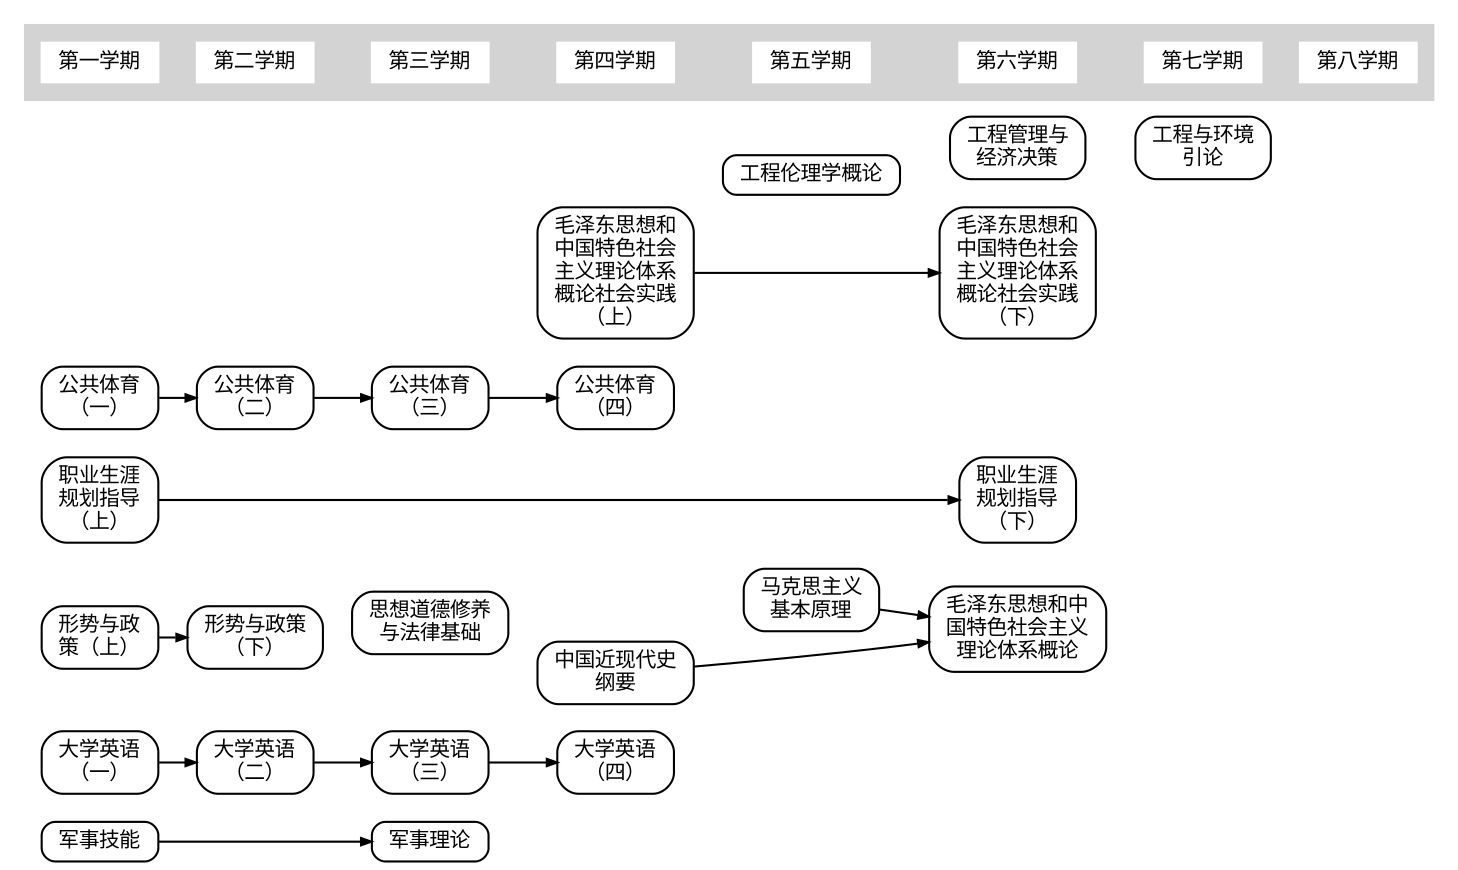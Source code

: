 digraph G {
    rankdir = "LR";
    fontsize=10;
    fontname="serif";
    node [fontsize=10 fontname="serif" shape=box style=rounded width=0.4 height=0.2];
    edge [arrowsize=0.5];
    concentrate=true;
    nodesep = 0.18;
    ranksep = 0.2;
    newrank = true;
    // splines = ortho

    n22 [label="军事技能"];
    n35 [label="大学英语\n（一）"];
    n36 [label="大学英语\n（二）"];
    n37 [label="大学英语\n（三）"];
    n38 [label="大学英语\n（四）"];
    n39 [label="军事理论"];
    n40 [label="马克思主义\n基本原理"];
    n41 [label="毛泽东思想和中\n国特色社会主义\n理论体系概论"];
    n42 [label="思想道德修养\n与法律基础"];
    n43 [label="形势与政\n策（上）"];
    n43_1 [label="形势与政策\n（下）"];
    n44 [label="职业生涯\n规划指导\n（上）"];
    n45 [label="职业生涯\n规划指导\n（下）"];
    n46 [label="中国近现代史\n纲要"];
    n47 [label="公共体育\n（一）"];
    n48 [label="公共体育\n（二）"];
    n49 [label="公共体育\n（三）"];
    n50 [label="公共体育\n（四）"];
    n51 [label="毛泽东思想和\n中国特色社会\n主义理论体系\n概论社会实践\n（上）"];
    n52 [label="毛泽东思想和\n中国特色社会\n主义理论体系\n概论社会实践\n（下）"];
    n53 [label="工程伦理学概论"]
    n54 [label="工程管理与\n经济决策"]
    n55 [label="工程与环境\n引论"]

    subgraph cluster_0 {
        style=filled;
        color=lightgrey;
        node [style=filled,color=white,shape=box];
        "term1" [label="第一学期"];
        "term2" [label="第二学期"];
        "term3" [label="第三学期"];
        "term4" [label="第四学期"];
        "term5" [label="第五学期"];
        "term6" [label="第六学期"];
        "term7" [label="第七学期"];
        "term8" [label="第八学期"];
        term1 -> term2 -> term3 -> term4 -> term5 -> term6 -> term7 -> term8 [style=invis];
    }

    {rank = same; term1; n43; n44; n35; n47; n22; }
    {rank = same; term2; n36; n48; n43_1; }
    {rank = same; term3; n42; n37; n49; n39; }
    {rank = same; term4; n46; n50; n51; }
    {rank = same; term5; n40; n53; }
    {rank = same; term6; n45; n52; n41; n54; }
    {rank = same; term7; n55; }
    {rank = same; term8; }

    n35 -> n36 -> n37 -> n38; n44 -> n45; n47 -> n48 -> n49 -> n50;
    n51 -> n52; n43 -> n43_1; n22 -> n39
    n46 -> n41; n40 -> n41; 
}
